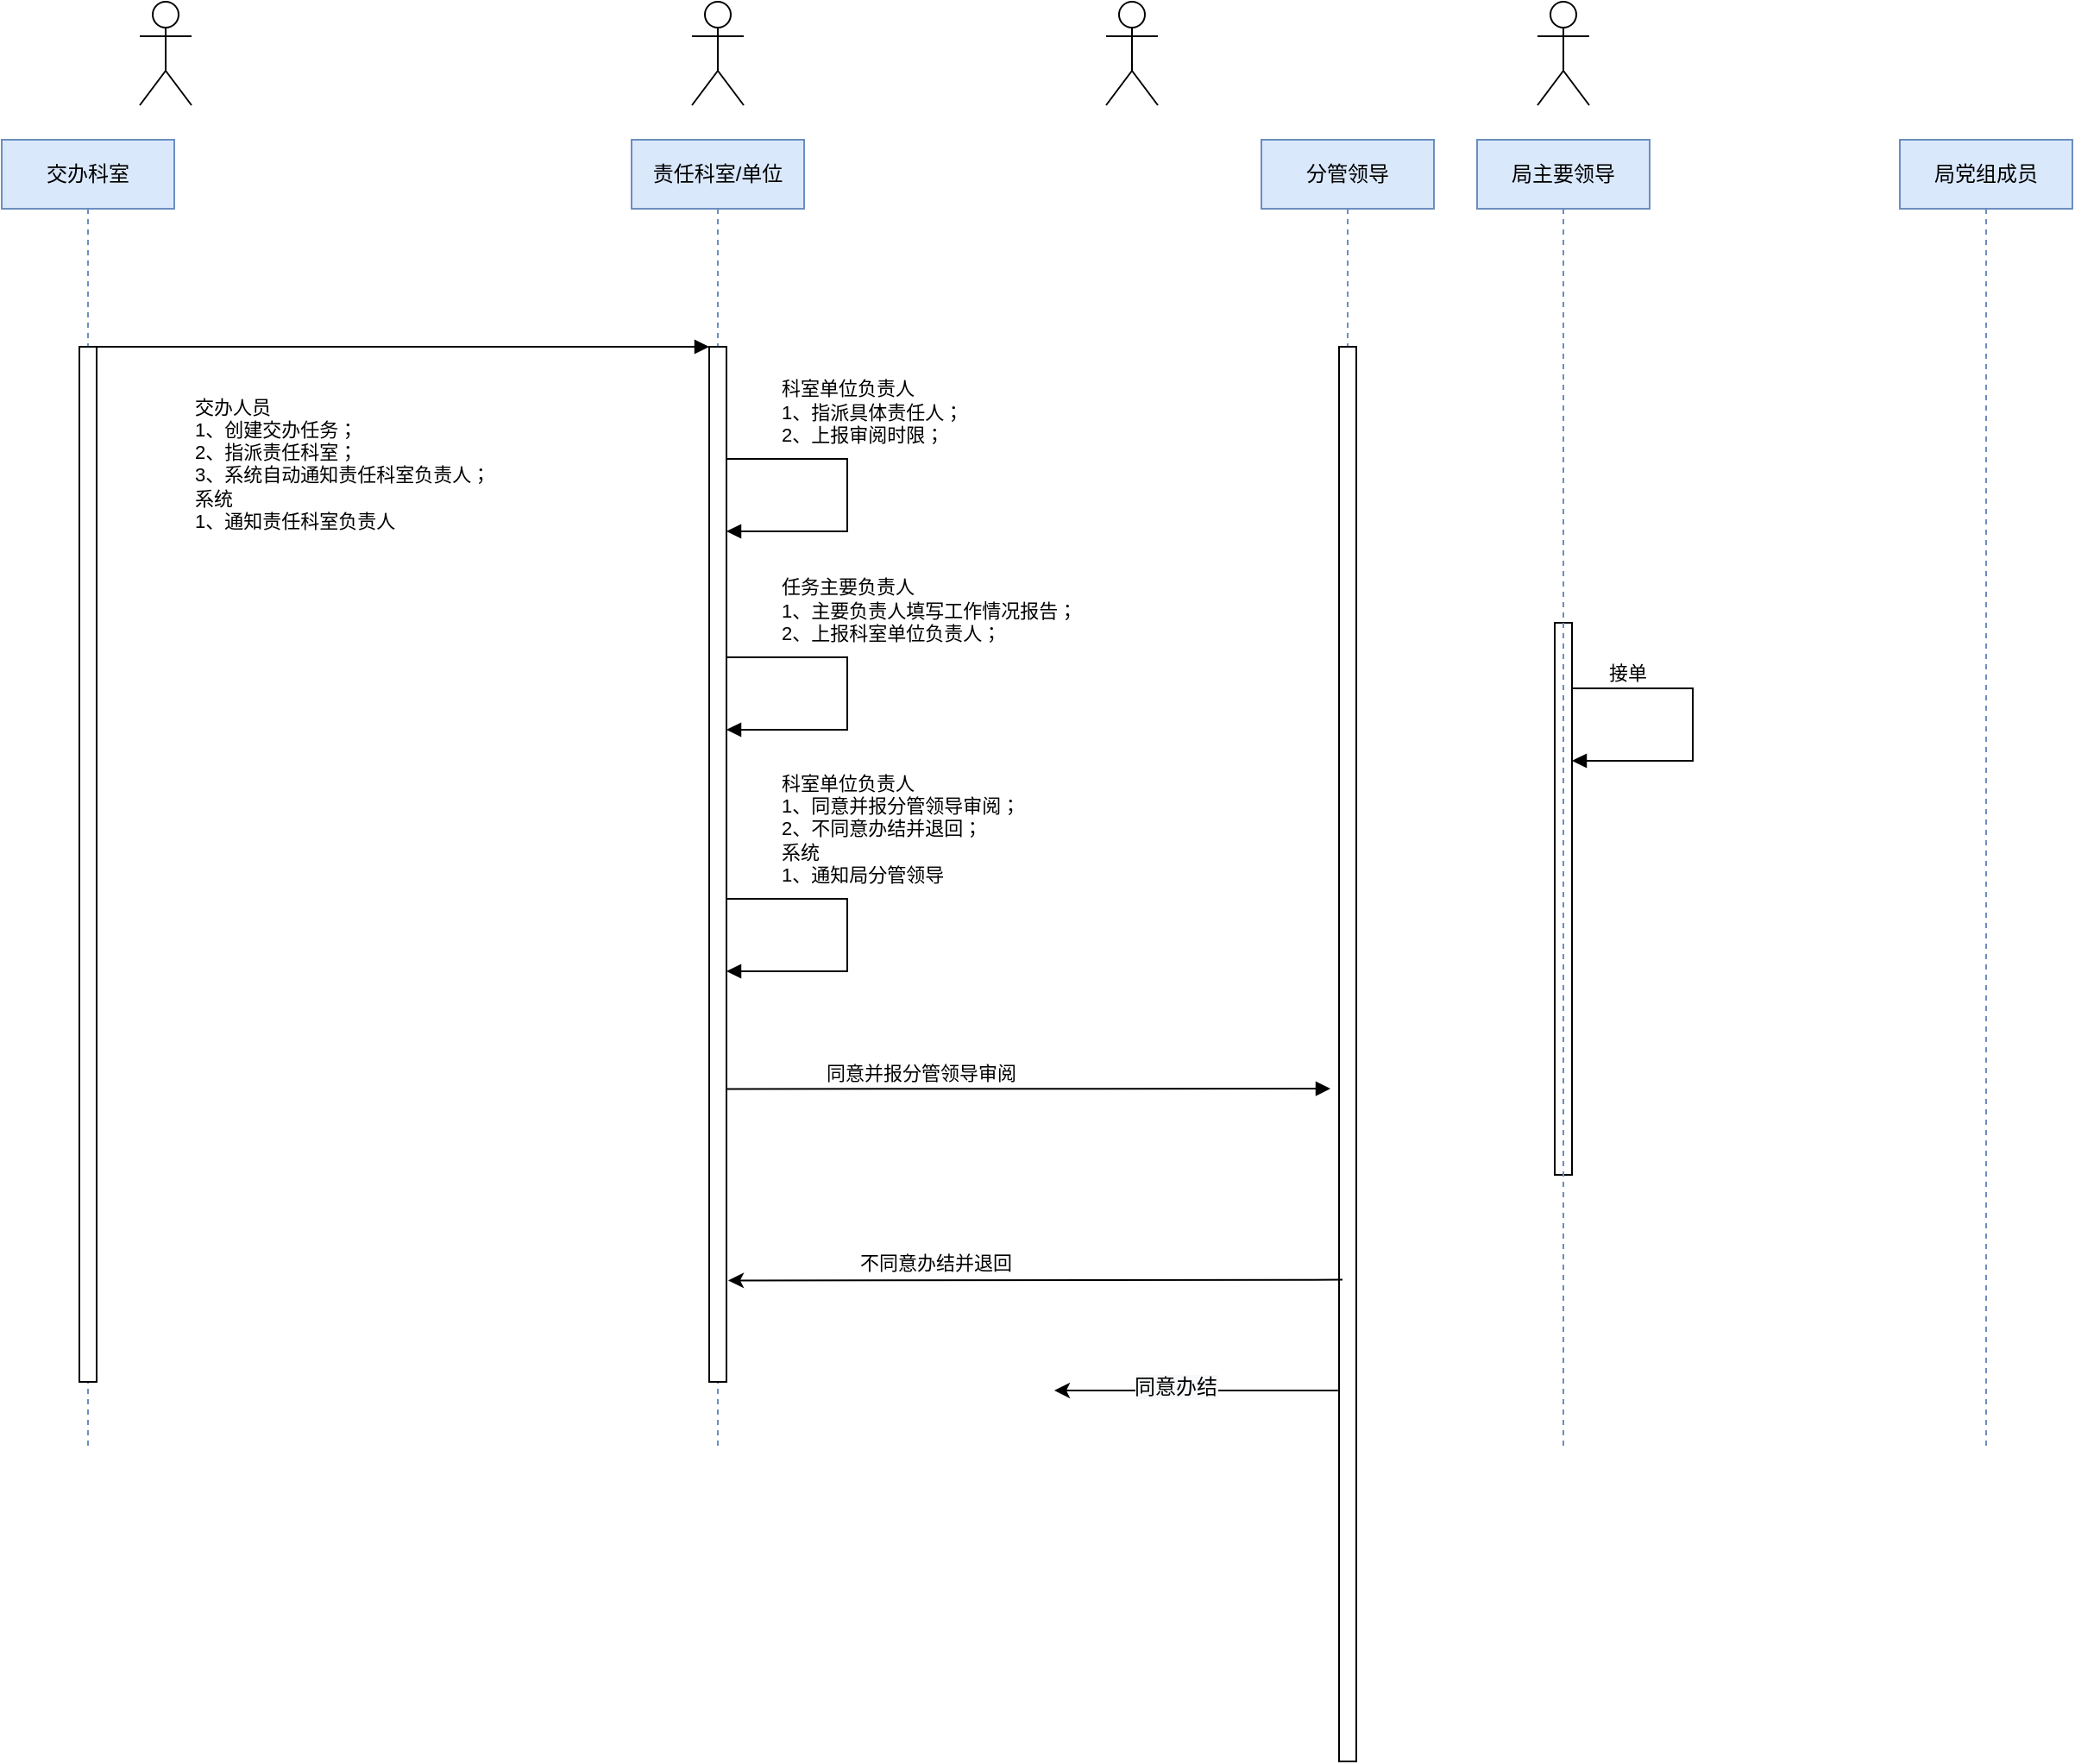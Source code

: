 <mxfile version="16.2.4" type="github">
  <diagram id="prtHgNgQTEPvFCAcTncT" name="Page-1">
    <mxGraphModel dx="2249" dy="794" grid="1" gridSize="10" guides="1" tooltips="1" connect="1" arrows="1" fold="1" page="1" pageScale="1" pageWidth="827" pageHeight="1169" math="0" shadow="0">
      <root>
        <mxCell id="0" />
        <mxCell id="1" parent="0" />
        <mxCell id="8me5k0RuEljqpgm1LnXD-55" value="&lt;span&gt;责任科室/单位&lt;/span&gt;" style="shape=umlLifeline;perimeter=lifelinePerimeter;whiteSpace=wrap;html=1;container=1;collapsible=0;recursiveResize=0;outlineConnect=0;fillColor=#dae8fc;strokeColor=#6c8ebf;" parent="1" vertex="1">
          <mxGeometry x="-15" y="400" width="100" height="760" as="geometry" />
        </mxCell>
        <mxCell id="8me5k0RuEljqpgm1LnXD-1" value="" style="shape=umlActor;verticalLabelPosition=bottom;verticalAlign=top;html=1;" parent="1" vertex="1">
          <mxGeometry x="20" y="320" width="30" height="60" as="geometry" />
        </mxCell>
        <mxCell id="8me5k0RuEljqpgm1LnXD-2" value="" style="shape=umlActor;verticalLabelPosition=bottom;verticalAlign=top;html=1;" parent="1" vertex="1">
          <mxGeometry x="260" y="320" width="30" height="60" as="geometry" />
        </mxCell>
        <mxCell id="8me5k0RuEljqpgm1LnXD-5" value="" style="shape=umlActor;verticalLabelPosition=bottom;verticalAlign=top;html=1;" parent="1" vertex="1">
          <mxGeometry x="-300" y="320" width="30" height="60" as="geometry" />
        </mxCell>
        <mxCell id="8me5k0RuEljqpgm1LnXD-6" value="" style="shape=umlActor;verticalLabelPosition=bottom;verticalAlign=top;html=1;" parent="1" vertex="1">
          <mxGeometry x="510" y="320" width="30" height="60" as="geometry" />
        </mxCell>
        <mxCell id="8me5k0RuEljqpgm1LnXD-14" value="" style="html=1;points=[];perimeter=orthogonalPerimeter;" parent="1" vertex="1">
          <mxGeometry x="30" y="520" width="10" height="600" as="geometry" />
        </mxCell>
        <mxCell id="8me5k0RuEljqpgm1LnXD-15" value="&lt;div&gt;交办人员&lt;/div&gt;&lt;div&gt;1、创建交办任务；&lt;/div&gt;2、指派责任科室；&lt;br&gt;3、系统自动通知责任科室负责人；&lt;br&gt;系统&lt;br&gt;1、通知责任科室负责人" style="html=1;verticalAlign=bottom;endArrow=block;entryX=0;entryY=0;rounded=0;align=left;" parent="1" source="8me5k0RuEljqpgm1LnXD-11" target="8me5k0RuEljqpgm1LnXD-14" edge="1">
          <mxGeometry x="-0.69" y="-110" relative="1" as="geometry">
            <mxPoint x="-40" y="520" as="sourcePoint" />
            <mxPoint as="offset" />
          </mxGeometry>
        </mxCell>
        <mxCell id="8me5k0RuEljqpgm1LnXD-44" value="" style="html=1;points=[];perimeter=orthogonalPerimeter;" parent="1" vertex="1">
          <mxGeometry x="520" y="680" width="10" height="320" as="geometry" />
        </mxCell>
        <mxCell id="8me5k0RuEljqpgm1LnXD-48" value="接单" style="html=1;verticalAlign=bottom;endArrow=block;rounded=0;" parent="1" source="8me5k0RuEljqpgm1LnXD-44" target="8me5k0RuEljqpgm1LnXD-44" edge="1">
          <mxGeometry x="-0.652" width="80" relative="1" as="geometry">
            <mxPoint x="530" y="1140" as="sourcePoint" />
            <mxPoint x="520" y="1159.78" as="targetPoint" />
            <Array as="points">
              <mxPoint x="600" y="718" />
              <mxPoint x="600" y="760" />
            </Array>
            <mxPoint as="offset" />
          </mxGeometry>
        </mxCell>
        <mxCell id="8me5k0RuEljqpgm1LnXD-51" value="交办科室" style="shape=umlLifeline;perimeter=lifelinePerimeter;whiteSpace=wrap;html=1;container=1;collapsible=0;recursiveResize=0;outlineConnect=0;fillColor=#dae8fc;strokeColor=#6c8ebf;" parent="1" vertex="1">
          <mxGeometry x="-380" y="400" width="100" height="760" as="geometry" />
        </mxCell>
        <mxCell id="8me5k0RuEljqpgm1LnXD-11" value="" style="html=1;points=[];perimeter=orthogonalPerimeter;" parent="8me5k0RuEljqpgm1LnXD-51" vertex="1">
          <mxGeometry x="45" y="120" width="10" height="600" as="geometry" />
        </mxCell>
        <mxCell id="8me5k0RuEljqpgm1LnXD-59" value="&lt;span&gt;分管领导&lt;/span&gt;" style="shape=umlLifeline;perimeter=lifelinePerimeter;whiteSpace=wrap;html=1;container=1;collapsible=0;recursiveResize=0;outlineConnect=0;fillColor=#dae8fc;strokeColor=#6c8ebf;" parent="1" vertex="1">
          <mxGeometry x="350" y="400" width="100" height="940" as="geometry" />
        </mxCell>
        <mxCell id="8me5k0RuEljqpgm1LnXD-29" value="" style="html=1;points=[];perimeter=orthogonalPerimeter;" parent="8me5k0RuEljqpgm1LnXD-59" vertex="1">
          <mxGeometry x="45" y="120" width="10" height="820" as="geometry" />
        </mxCell>
        <mxCell id="8me5k0RuEljqpgm1LnXD-60" value="局主要领导" style="shape=umlLifeline;perimeter=lifelinePerimeter;whiteSpace=wrap;html=1;container=1;collapsible=0;recursiveResize=0;outlineConnect=0;fillColor=#dae8fc;strokeColor=#6c8ebf;" parent="1" vertex="1">
          <mxGeometry x="475" y="400" width="100" height="760" as="geometry" />
        </mxCell>
        <mxCell id="-VlPYzEYmDWwcu4X4Bcw-1" value="局党组成员" style="shape=umlLifeline;perimeter=lifelinePerimeter;whiteSpace=wrap;html=1;container=1;collapsible=0;recursiveResize=0;outlineConnect=0;fillColor=#dae8fc;strokeColor=#6c8ebf;" parent="1" vertex="1">
          <mxGeometry x="720" y="400" width="100" height="760" as="geometry" />
        </mxCell>
        <mxCell id="-VlPYzEYmDWwcu4X4Bcw-3" value="科室单位负责人&lt;br&gt;1、指派具体责任人；&lt;br&gt;2、上报审阅时限；" style="html=1;verticalAlign=bottom;endArrow=block;rounded=0;align=left;" parent="1" edge="1">
          <mxGeometry x="-0.67" y="5" width="80" relative="1" as="geometry">
            <mxPoint x="40" y="585" as="sourcePoint" />
            <mxPoint x="40" y="627" as="targetPoint" />
            <Array as="points">
              <mxPoint x="110" y="585" />
              <mxPoint x="110" y="627" />
            </Array>
            <mxPoint as="offset" />
          </mxGeometry>
        </mxCell>
        <mxCell id="WrnpuX-ZasRi4O7_Z498-4" value="任务主要负责人&lt;br&gt;1、主要负责人填写工作情况报告；&lt;br&gt;2、上报科室单位负责人；" style="html=1;verticalAlign=bottom;endArrow=block;rounded=0;align=left;" edge="1" parent="1">
          <mxGeometry x="-0.67" y="5" width="80" relative="1" as="geometry">
            <mxPoint x="40" y="700" as="sourcePoint" />
            <mxPoint x="40" y="742" as="targetPoint" />
            <Array as="points">
              <mxPoint x="110" y="700" />
              <mxPoint x="110" y="742" />
            </Array>
            <mxPoint as="offset" />
          </mxGeometry>
        </mxCell>
        <mxCell id="WrnpuX-ZasRi4O7_Z498-5" value="科室单位负责人&lt;br&gt;1、同意并报分管领导审阅；&lt;br&gt;2、不同意办结并退回；&lt;br&gt;系统&lt;br&gt;1、通知局分管领导" style="html=1;verticalAlign=bottom;endArrow=block;rounded=0;align=left;" edge="1" parent="1">
          <mxGeometry x="-0.67" y="5" width="80" relative="1" as="geometry">
            <mxPoint x="40" y="840" as="sourcePoint" />
            <mxPoint x="40" y="882" as="targetPoint" />
            <Array as="points">
              <mxPoint x="110" y="840" />
              <mxPoint x="110" y="882" />
            </Array>
            <mxPoint as="offset" />
          </mxGeometry>
        </mxCell>
        <mxCell id="WrnpuX-ZasRi4O7_Z498-7" value="同意并报分管领导审阅&lt;div&gt;&lt;/div&gt;" style="html=1;verticalAlign=bottom;endArrow=block;rounded=0;align=left;exitX=1;exitY=0.717;exitDx=0;exitDy=0;exitPerimeter=0;" edge="1" parent="1" source="8me5k0RuEljqpgm1LnXD-14">
          <mxGeometry x="-0.677" relative="1" as="geometry">
            <mxPoint x="165" y="940" as="sourcePoint" />
            <mxPoint as="offset" />
            <mxPoint x="390" y="950" as="targetPoint" />
          </mxGeometry>
        </mxCell>
        <mxCell id="WrnpuX-ZasRi4O7_Z498-8" value="" style="endArrow=classic;html=1;rounded=0;" edge="1" parent="1">
          <mxGeometry width="50" height="50" relative="1" as="geometry">
            <mxPoint x="395" y="1125" as="sourcePoint" />
            <mxPoint x="230" y="1125" as="targetPoint" />
          </mxGeometry>
        </mxCell>
        <mxCell id="WrnpuX-ZasRi4O7_Z498-13" value="&lt;span style=&quot;font-size: 12px ; background-color: rgb(248 , 249 , 250)&quot;&gt;同意办结&lt;/span&gt;" style="edgeLabel;html=1;align=center;verticalAlign=middle;resizable=0;points=[];" vertex="1" connectable="0" parent="WrnpuX-ZasRi4O7_Z498-8">
          <mxGeometry x="0.151" y="-2" relative="1" as="geometry">
            <mxPoint as="offset" />
          </mxGeometry>
        </mxCell>
        <mxCell id="WrnpuX-ZasRi4O7_Z498-11" value="" style="endArrow=classic;html=1;rounded=0;exitX=0.2;exitY=0.968;exitDx=0;exitDy=0;exitPerimeter=0;entryX=1.1;entryY=0.902;entryDx=0;entryDy=0;entryPerimeter=0;" edge="1" parent="1" target="8me5k0RuEljqpgm1LnXD-14">
          <mxGeometry width="50" height="50" relative="1" as="geometry">
            <mxPoint x="397" y="1060.8" as="sourcePoint" />
            <mxPoint x="230" y="1060" as="targetPoint" />
          </mxGeometry>
        </mxCell>
        <mxCell id="WrnpuX-ZasRi4O7_Z498-12" value="不同意办结并退回" style="edgeLabel;html=1;align=center;verticalAlign=middle;resizable=0;points=[];" vertex="1" connectable="0" parent="WrnpuX-ZasRi4O7_Z498-11">
          <mxGeometry x="0.581" y="-1" relative="1" as="geometry">
            <mxPoint x="45" y="-9" as="offset" />
          </mxGeometry>
        </mxCell>
      </root>
    </mxGraphModel>
  </diagram>
</mxfile>
